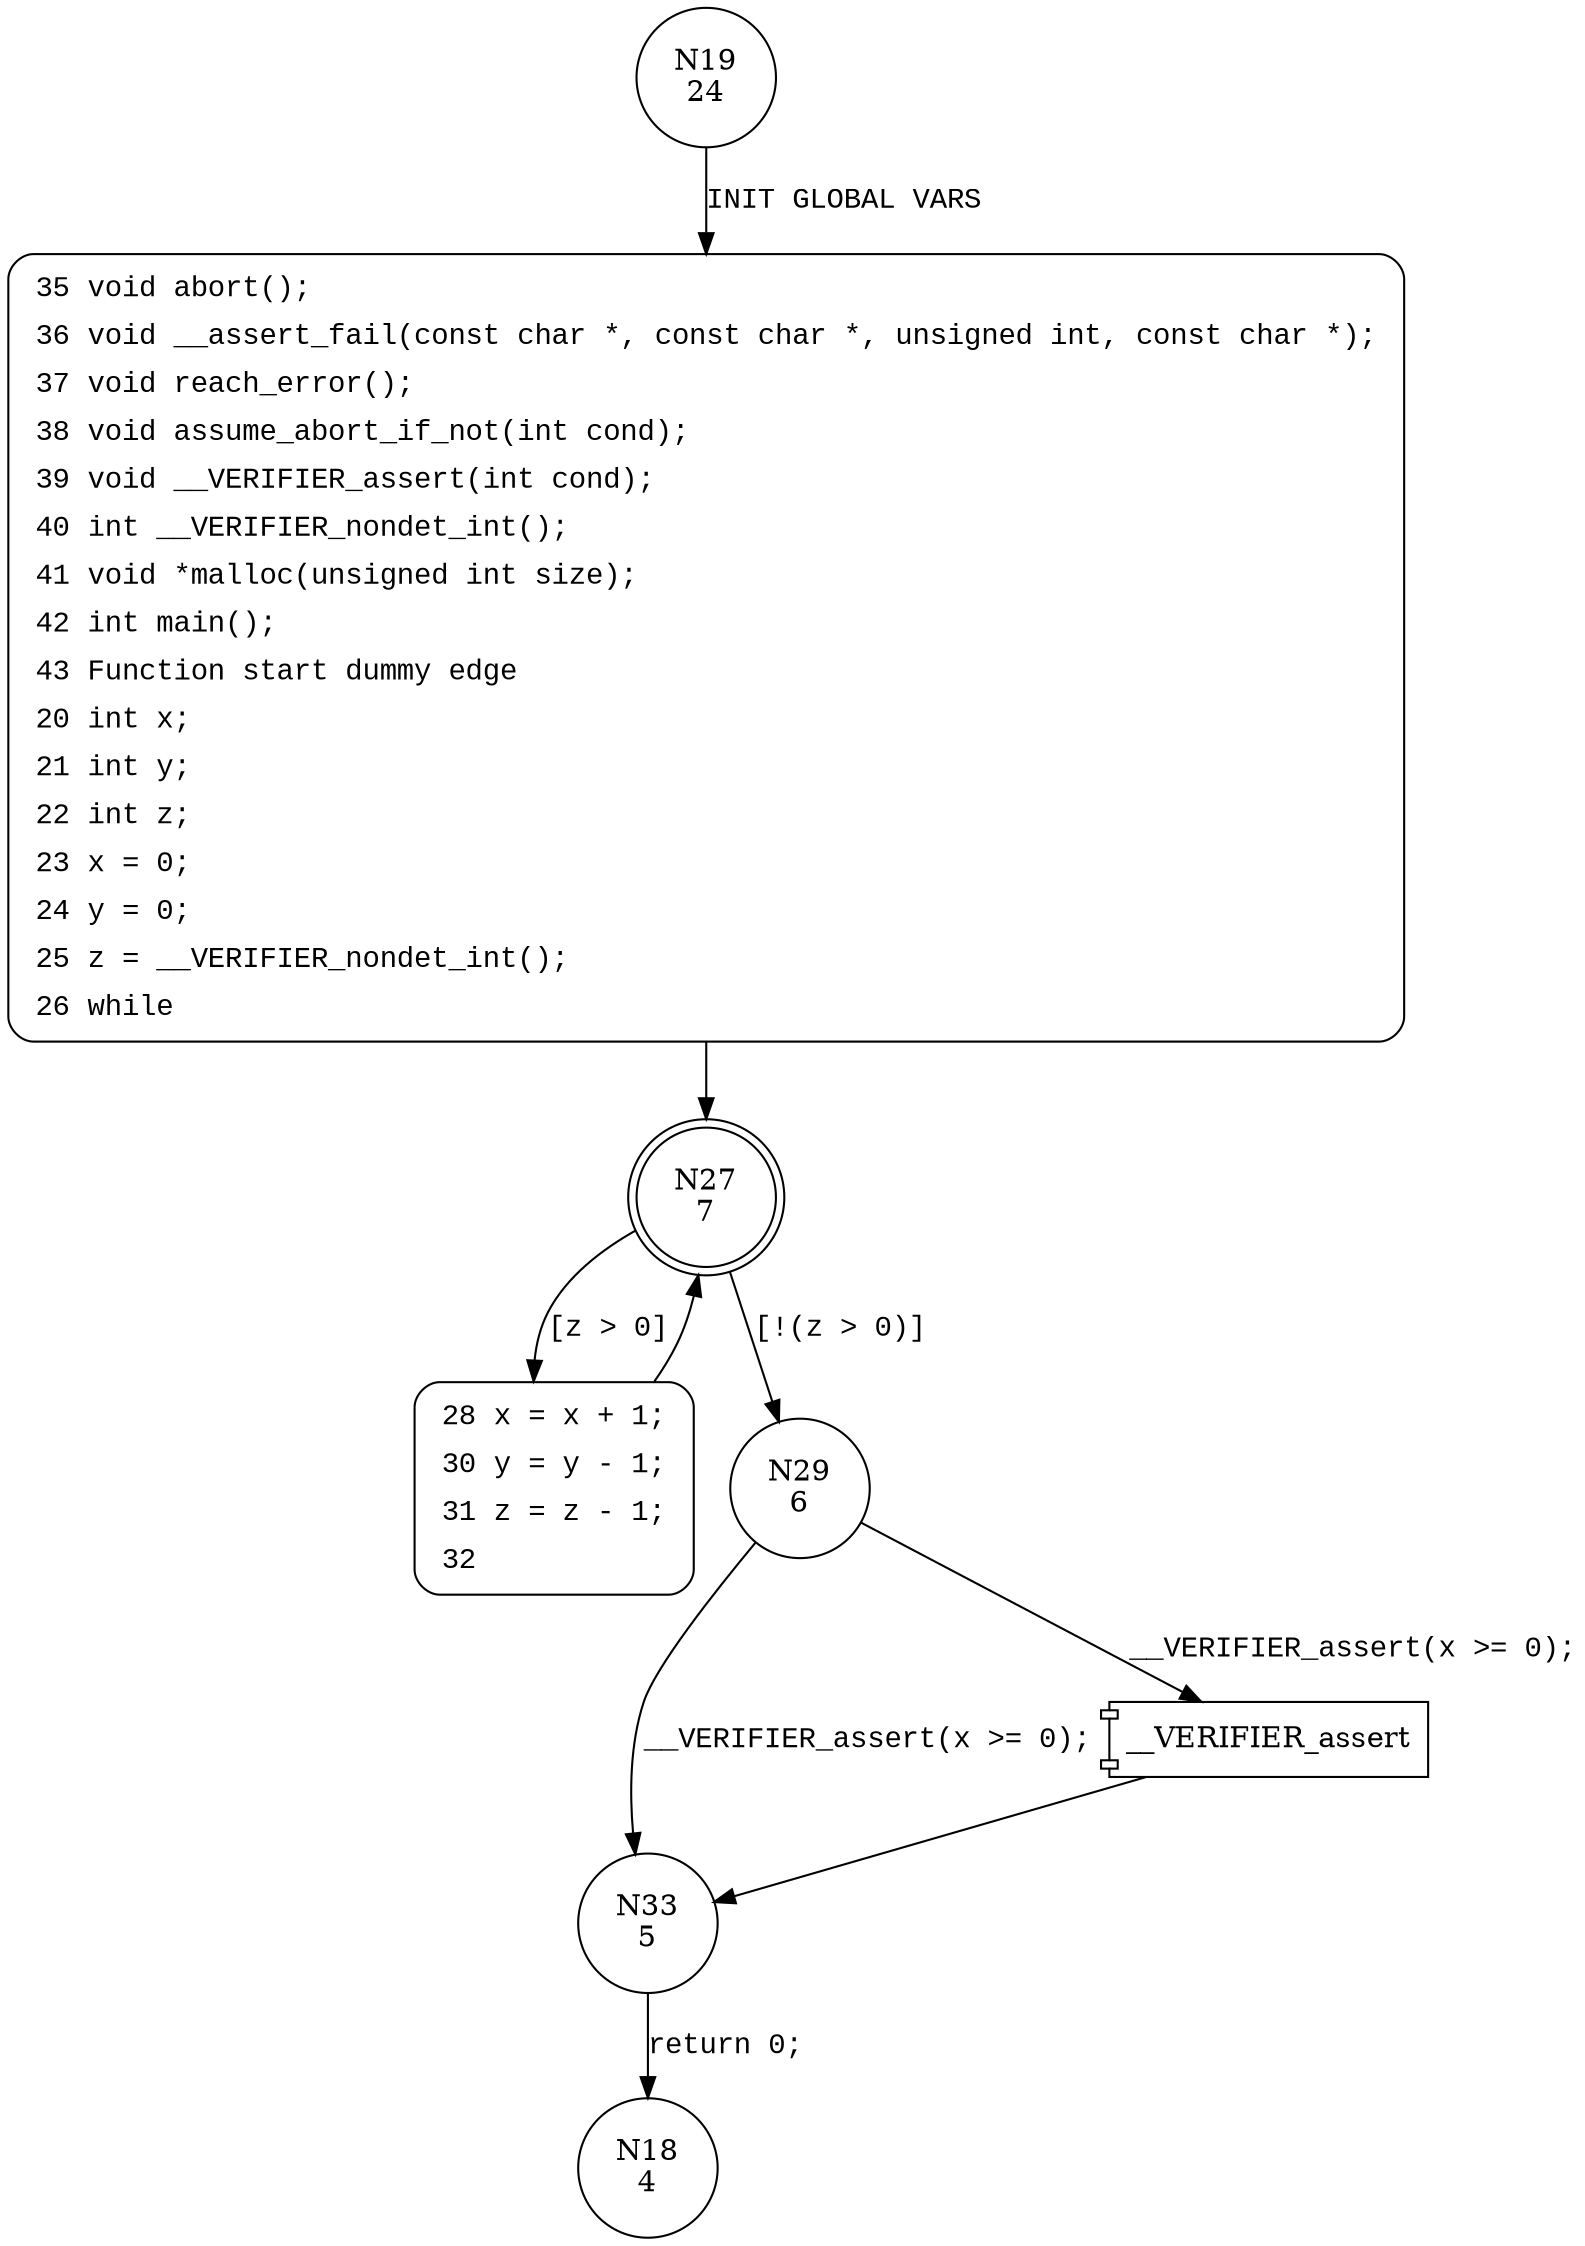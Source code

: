 digraph main {
19 [shape="circle" label="N19\n24"]
35 [shape="circle" label="N35\n23"]
27 [shape="doublecircle" label="N27\n7"]
28 [shape="circle" label="N28\n3"]
29 [shape="circle" label="N29\n6"]
33 [shape="circle" label="N33\n5"]
18 [shape="circle" label="N18\n4"]
35 [style="filled,bold" penwidth="1" fillcolor="white" fontname="Courier New" shape="Mrecord" label=<<table border="0" cellborder="0" cellpadding="3" bgcolor="white"><tr><td align="right">35</td><td align="left">void abort();</td></tr><tr><td align="right">36</td><td align="left">void __assert_fail(const char *, const char *, unsigned int, const char *);</td></tr><tr><td align="right">37</td><td align="left">void reach_error();</td></tr><tr><td align="right">38</td><td align="left">void assume_abort_if_not(int cond);</td></tr><tr><td align="right">39</td><td align="left">void __VERIFIER_assert(int cond);</td></tr><tr><td align="right">40</td><td align="left">int __VERIFIER_nondet_int();</td></tr><tr><td align="right">41</td><td align="left">void *malloc(unsigned int size);</td></tr><tr><td align="right">42</td><td align="left">int main();</td></tr><tr><td align="right">43</td><td align="left">Function start dummy edge</td></tr><tr><td align="right">20</td><td align="left">int x;</td></tr><tr><td align="right">21</td><td align="left">int y;</td></tr><tr><td align="right">22</td><td align="left">int z;</td></tr><tr><td align="right">23</td><td align="left">x = 0;</td></tr><tr><td align="right">24</td><td align="left">y = 0;</td></tr><tr><td align="right">25</td><td align="left">z = __VERIFIER_nondet_int();</td></tr><tr><td align="right">26</td><td align="left">while</td></tr></table>>]
35 -> 27[label=""]
28 [style="filled,bold" penwidth="1" fillcolor="white" fontname="Courier New" shape="Mrecord" label=<<table border="0" cellborder="0" cellpadding="3" bgcolor="white"><tr><td align="right">28</td><td align="left">x = x + 1;</td></tr><tr><td align="right">30</td><td align="left">y = y - 1;</td></tr><tr><td align="right">31</td><td align="left">z = z - 1;</td></tr><tr><td align="right">32</td><td align="left"></td></tr></table>>]
28 -> 27[label=""]
19 -> 35 [label="INIT GLOBAL VARS" fontname="Courier New"]
27 -> 28 [label="[z > 0]" fontname="Courier New"]
27 -> 29 [label="[!(z > 0)]" fontname="Courier New"]
100001 [shape="component" label="__VERIFIER_assert"]
29 -> 100001 [label="__VERIFIER_assert(x >= 0);" fontname="Courier New"]
100001 -> 33 [label="" fontname="Courier New"]
29 -> 33 [label="__VERIFIER_assert(x >= 0);" fontname="Courier New"]
33 -> 18 [label="return 0;" fontname="Courier New"]
}
